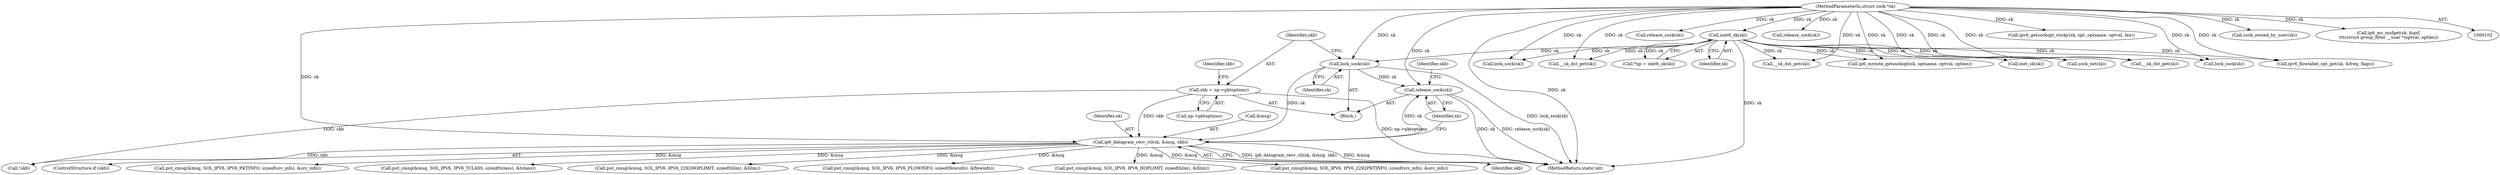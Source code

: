 digraph "0_linux_45f6fad84cc305103b28d73482b344d7f5b76f39_10@pointer" {
"1000264" [label="(Call,release_sock(sk))"];
"1000259" [label="(Call,ip6_datagram_recv_ctl(sk, &msg, skb))"];
"1000250" [label="(Call,lock_sock(sk))"];
"1000113" [label="(Call,inet6_sk(sk))"];
"1000103" [label="(MethodParameterIn,struct sock *sk)"];
"1000252" [label="(Call,skb = np->pktoptions)"];
"1000602" [label="(Call,release_sock(sk))"];
"1000414" [label="(Call,put_cmsg(&msg, SOL_IPV6, IPV6_2292PKTINFO, sizeof(src_info), &src_info))"];
"1000113" [label="(Call,inet6_sk(sk))"];
"1000723" [label="(Call,__sk_dst_get(sk))"];
"1000264" [label="(Call,release_sock(sk))"];
"1000265" [label="(Identifier,sk)"];
"1000584" [label="(Call,lock_sock(sk))"];
"1000257" [label="(ControlStructure,if (skb))"];
"1000218" [label="(Call,release_sock(sk))"];
"1000925" [label="(Call,ipv6_flowlabel_opt_get(sk, &freq, flags))"];
"1000312" [label="(Call,put_cmsg(&msg, SOL_IPV6, IPV6_PKTINFO, sizeof(src_info), &src_info))"];
"1000261" [label="(Call,&msg)"];
"1000824" [label="(Call,sock_net(sk))"];
"1000806" [label="(Call,__sk_dst_get(sk))"];
"1000363" [label="(Call,put_cmsg(&msg, SOL_IPV6, IPV6_TCLASS, sizeof(tclass), &tclass))"];
"1000438" [label="(Call,put_cmsg(&msg, SOL_IPV6, IPV6_2292HOPLIMIT, sizeof(hlim), &hlim))"];
"1000251" [label="(Identifier,sk)"];
"1000111" [label="(Call,*np = inet6_sk(sk))"];
"1000254" [label="(Call,np->pktoptions)"];
"1000259" [label="(Call,ip6_datagram_recv_ctl(sk, &msg, skb))"];
"1000253" [label="(Identifier,skb)"];
"1000489" [label="(Call,__sk_dst_get(sk))"];
"1001039" [label="(MethodReturn,static int)"];
"1000223" [label="(Block,)"];
"1000250" [label="(Call,lock_sock(sk))"];
"1000252" [label="(Call,skb = np->pktoptions)"];
"1000121" [label="(Call,ip6_mroute_getsockopt(sk, optname, optval, optlen))"];
"1000596" [label="(Call,ipv6_getsockopt_sticky(sk, opt, optname, optval, len))"];
"1000206" [label="(Call,lock_sock(sk))"];
"1000114" [label="(Identifier,sk)"];
"1000462" [label="(Call,put_cmsg(&msg, SOL_IPV6, IPV6_FLOWINFO, sizeof(flowinfo), &flowinfo))"];
"1000263" [label="(Identifier,skb)"];
"1000103" [label="(MethodParameterIn,struct sock *sk)"];
"1000268" [label="(Identifier,skb)"];
"1000260" [label="(Identifier,sk)"];
"1000258" [label="(Identifier,skb)"];
"1000764" [label="(Call,inet_sk(sk))"];
"1000267" [label="(Call,!skb)"];
"1000336" [label="(Call,put_cmsg(&msg, SOL_IPV6, IPV6_HOPLIMIT, sizeof(hlim), &hlim))"];
"1000592" [label="(Call,sock_owned_by_user(sk))"];
"1000210" [label="(Call,ip6_mc_msfget(sk, &gsf,\n\t\t\t(struct group_filter __user *)optval, optlen))"];
"1000264" -> "1000223"  [label="AST: "];
"1000264" -> "1000265"  [label="CFG: "];
"1000265" -> "1000264"  [label="AST: "];
"1000268" -> "1000264"  [label="CFG: "];
"1000264" -> "1001039"  [label="DDG: sk"];
"1000264" -> "1001039"  [label="DDG: release_sock(sk)"];
"1000259" -> "1000264"  [label="DDG: sk"];
"1000250" -> "1000264"  [label="DDG: sk"];
"1000103" -> "1000264"  [label="DDG: sk"];
"1000259" -> "1000257"  [label="AST: "];
"1000259" -> "1000263"  [label="CFG: "];
"1000260" -> "1000259"  [label="AST: "];
"1000261" -> "1000259"  [label="AST: "];
"1000263" -> "1000259"  [label="AST: "];
"1000265" -> "1000259"  [label="CFG: "];
"1000259" -> "1001039"  [label="DDG: ip6_datagram_recv_ctl(sk, &msg, skb)"];
"1000259" -> "1001039"  [label="DDG: &msg"];
"1000250" -> "1000259"  [label="DDG: sk"];
"1000103" -> "1000259"  [label="DDG: sk"];
"1000252" -> "1000259"  [label="DDG: skb"];
"1000259" -> "1000267"  [label="DDG: skb"];
"1000259" -> "1000312"  [label="DDG: &msg"];
"1000259" -> "1000336"  [label="DDG: &msg"];
"1000259" -> "1000363"  [label="DDG: &msg"];
"1000259" -> "1000414"  [label="DDG: &msg"];
"1000259" -> "1000438"  [label="DDG: &msg"];
"1000259" -> "1000462"  [label="DDG: &msg"];
"1000250" -> "1000223"  [label="AST: "];
"1000250" -> "1000251"  [label="CFG: "];
"1000251" -> "1000250"  [label="AST: "];
"1000253" -> "1000250"  [label="CFG: "];
"1000250" -> "1001039"  [label="DDG: lock_sock(sk)"];
"1000113" -> "1000250"  [label="DDG: sk"];
"1000103" -> "1000250"  [label="DDG: sk"];
"1000113" -> "1000111"  [label="AST: "];
"1000113" -> "1000114"  [label="CFG: "];
"1000114" -> "1000113"  [label="AST: "];
"1000111" -> "1000113"  [label="CFG: "];
"1000113" -> "1001039"  [label="DDG: sk"];
"1000113" -> "1000111"  [label="DDG: sk"];
"1000103" -> "1000113"  [label="DDG: sk"];
"1000113" -> "1000121"  [label="DDG: sk"];
"1000113" -> "1000206"  [label="DDG: sk"];
"1000113" -> "1000489"  [label="DDG: sk"];
"1000113" -> "1000584"  [label="DDG: sk"];
"1000113" -> "1000723"  [label="DDG: sk"];
"1000113" -> "1000764"  [label="DDG: sk"];
"1000113" -> "1000806"  [label="DDG: sk"];
"1000113" -> "1000824"  [label="DDG: sk"];
"1000113" -> "1000925"  [label="DDG: sk"];
"1000103" -> "1000102"  [label="AST: "];
"1000103" -> "1001039"  [label="DDG: sk"];
"1000103" -> "1000121"  [label="DDG: sk"];
"1000103" -> "1000206"  [label="DDG: sk"];
"1000103" -> "1000210"  [label="DDG: sk"];
"1000103" -> "1000218"  [label="DDG: sk"];
"1000103" -> "1000489"  [label="DDG: sk"];
"1000103" -> "1000584"  [label="DDG: sk"];
"1000103" -> "1000592"  [label="DDG: sk"];
"1000103" -> "1000596"  [label="DDG: sk"];
"1000103" -> "1000602"  [label="DDG: sk"];
"1000103" -> "1000723"  [label="DDG: sk"];
"1000103" -> "1000764"  [label="DDG: sk"];
"1000103" -> "1000806"  [label="DDG: sk"];
"1000103" -> "1000824"  [label="DDG: sk"];
"1000103" -> "1000925"  [label="DDG: sk"];
"1000252" -> "1000223"  [label="AST: "];
"1000252" -> "1000254"  [label="CFG: "];
"1000253" -> "1000252"  [label="AST: "];
"1000254" -> "1000252"  [label="AST: "];
"1000258" -> "1000252"  [label="CFG: "];
"1000252" -> "1001039"  [label="DDG: np->pktoptions"];
"1000252" -> "1000267"  [label="DDG: skb"];
}
